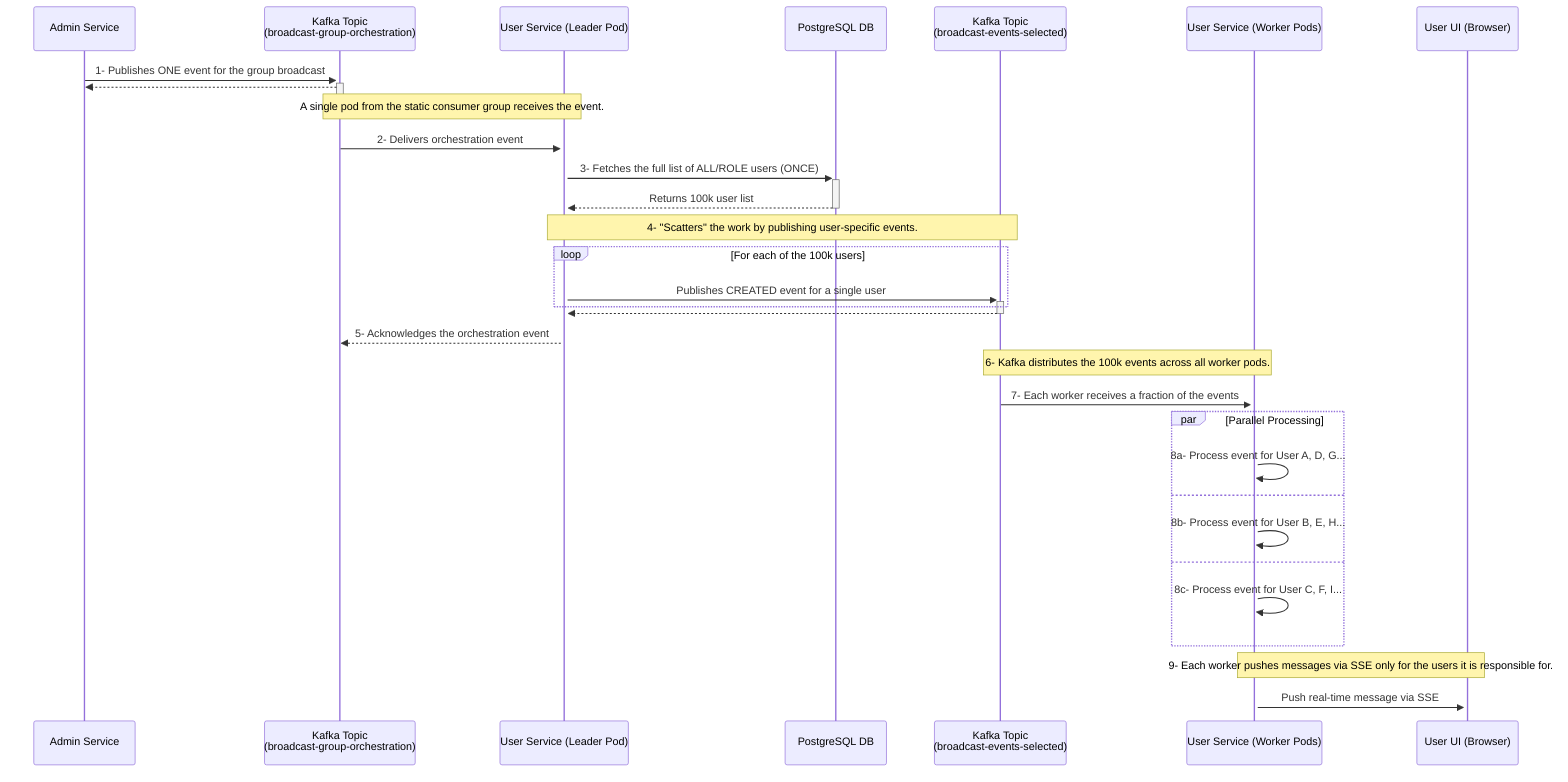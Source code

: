 sequenceDiagram
    participant AdminSvc as Admin Service
    participant OrchestrationTopic as Kafka Topic <br/> (broadcast-group-orchestration)
    participant LeaderConsumer as User Service (Leader Pod)
    participant DB as PostgreSQL DB
    participant DeliveryTopic as Kafka Topic <br/> (broadcast-events-selected)
    participant WorkerConsumers as User Service (Worker Pods)
    participant UserUI as User UI (Browser)

    AdminSvc->>+OrchestrationTopic: 1- Publishes ONE event for the group broadcast
    OrchestrationTopic-->>-AdminSvc: 

    Note over OrchestrationTopic, LeaderConsumer: A single pod from the static consumer group receives the event.
    OrchestrationTopic->>+LeaderConsumer: 2- Delivers orchestration event

    LeaderConsumer->>+DB: 3- Fetches the full list of ALL/ROLE users (ONCE)
    DB-->>-LeaderConsumer: Returns 100k user list

    Note over LeaderConsumer, DeliveryTopic: 4- "Scatters" the work by publishing user-specific events.
    loop For each of the 100k users
        LeaderConsumer->>+DeliveryTopic: Publishes CREATED event for a single user
    end
    DeliveryTopic-->>-LeaderConsumer: 
    LeaderConsumer-->>OrchestrationTopic: 5- Acknowledges the orchestration event

    Note over DeliveryTopic, WorkerConsumers: 6- Kafka distributes the 100k events across all worker pods.
    DeliveryTopic->>+WorkerConsumers: 7- Each worker receives a fraction of the events
    
    par Parallel Processing
        WorkerConsumers->>WorkerConsumers: 8a- Process event for User A, D, G...
    and
        WorkerConsumers->>WorkerConsumers: 8b- Process event for User B, E, H...
    and
        WorkerConsumers->>WorkerConsumers: 8c- Process event for User C, F, I...
    end

    Note over WorkerConsumers, UserUI: 9- Each worker pushes messages via SSE only for the users it is responsible for.
    WorkerConsumers->>+UserUI: Push real-time message via SSE